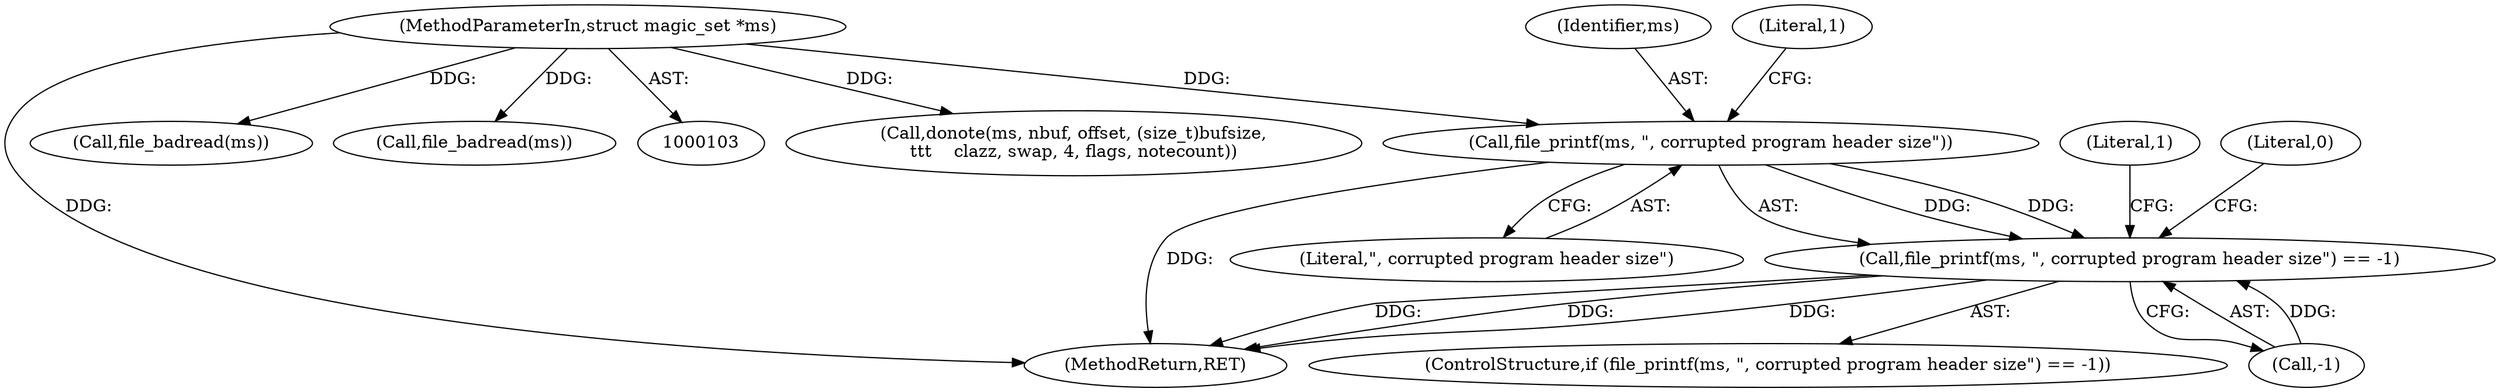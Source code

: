 digraph "0_file_ce90e05774dd77d86cfc8dfa6da57b32816841c4_3@pointer" {
"1000128" [label="(Call,file_printf(ms, \", corrupted program header size\"))"];
"1000104" [label="(MethodParameterIn,struct magic_set *ms)"];
"1000127" [label="(Call,file_printf(ms, \", corrupted program header size\") == -1)"];
"1000218" [label="(Call,donote(ms, nbuf, offset, (size_t)bufsize,\n\t\t\t    clazz, swap, 4, flags, notecount))"];
"1000237" [label="(MethodReturn,RET)"];
"1000129" [label="(Identifier,ms)"];
"1000132" [label="(Literal,1)"];
"1000127" [label="(Call,file_printf(ms, \", corrupted program header size\") == -1)"];
"1000104" [label="(MethodParameterIn,struct magic_set *ms)"];
"1000135" [label="(Literal,1)"];
"1000126" [label="(ControlStructure,if (file_printf(ms, \", corrupted program header size\") == -1))"];
"1000128" [label="(Call,file_printf(ms, \", corrupted program header size\"))"];
"1000199" [label="(Call,file_badread(ms))"];
"1000137" [label="(Literal,0)"];
"1000154" [label="(Call,file_badread(ms))"];
"1000131" [label="(Call,-1)"];
"1000130" [label="(Literal,\", corrupted program header size\")"];
"1000128" -> "1000127"  [label="AST: "];
"1000128" -> "1000130"  [label="CFG: "];
"1000129" -> "1000128"  [label="AST: "];
"1000130" -> "1000128"  [label="AST: "];
"1000132" -> "1000128"  [label="CFG: "];
"1000128" -> "1000237"  [label="DDG: "];
"1000128" -> "1000127"  [label="DDG: "];
"1000128" -> "1000127"  [label="DDG: "];
"1000104" -> "1000128"  [label="DDG: "];
"1000104" -> "1000103"  [label="AST: "];
"1000104" -> "1000237"  [label="DDG: "];
"1000104" -> "1000154"  [label="DDG: "];
"1000104" -> "1000199"  [label="DDG: "];
"1000104" -> "1000218"  [label="DDG: "];
"1000127" -> "1000126"  [label="AST: "];
"1000127" -> "1000131"  [label="CFG: "];
"1000131" -> "1000127"  [label="AST: "];
"1000135" -> "1000127"  [label="CFG: "];
"1000137" -> "1000127"  [label="CFG: "];
"1000127" -> "1000237"  [label="DDG: "];
"1000127" -> "1000237"  [label="DDG: "];
"1000127" -> "1000237"  [label="DDG: "];
"1000131" -> "1000127"  [label="DDG: "];
}
